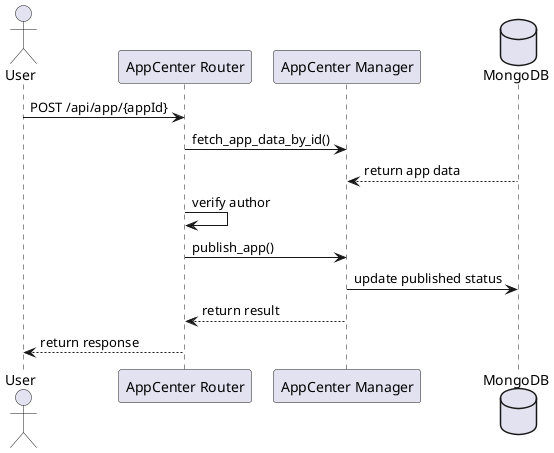 @startuml API 发布应用
actor User
participant "AppCenter Router" as Router
participant "AppCenter Manager" as Manager
database MongoDB

User -> Router: POST /api/app/{appId}
Router -> Manager: fetch_app_data_by_id()
MongoDB --> Manager: return app data
Router -> Router: verify author
Router -> Manager: publish_app()
Manager -> MongoDB: update published status
Manager --> Router: return result
Router --> User: return response
@enduml